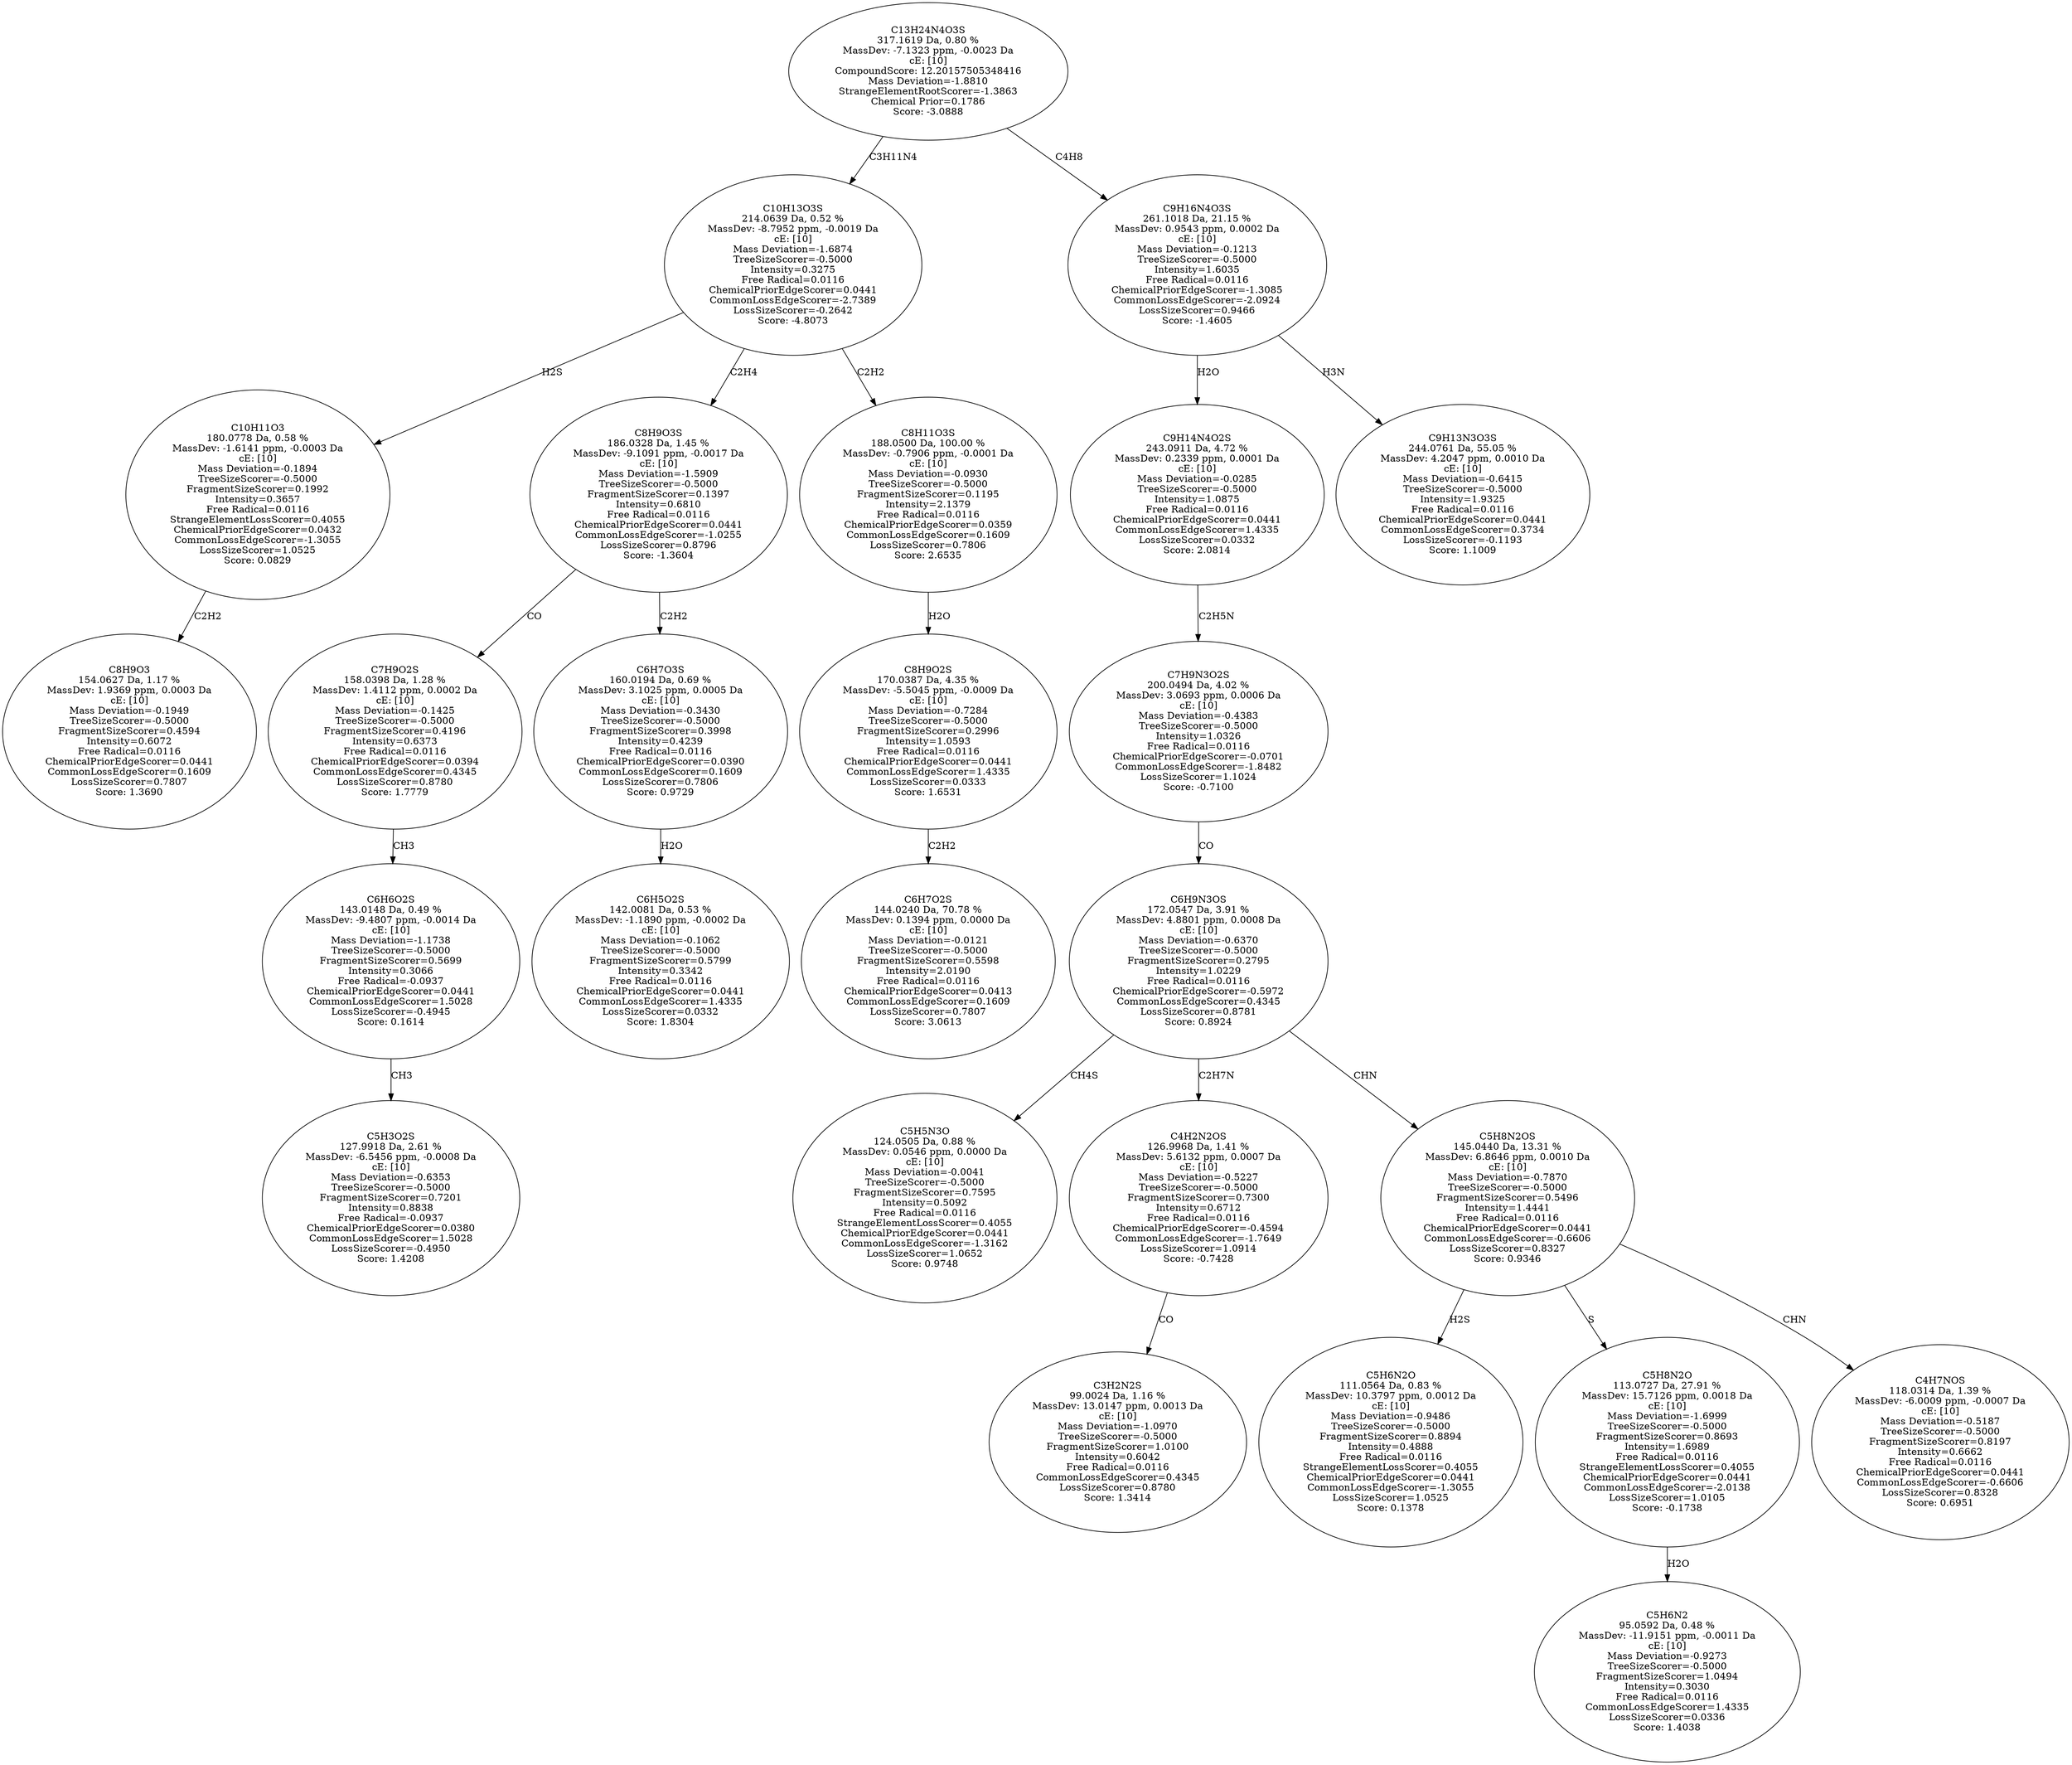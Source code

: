 strict digraph {
v1 [label="C8H9O3\n154.0627 Da, 1.17 %\nMassDev: 1.9369 ppm, 0.0003 Da\ncE: [10]\nMass Deviation=-0.1949\nTreeSizeScorer=-0.5000\nFragmentSizeScorer=0.4594\nIntensity=0.6072\nFree Radical=0.0116\nChemicalPriorEdgeScorer=0.0441\nCommonLossEdgeScorer=0.1609\nLossSizeScorer=0.7807\nScore: 1.3690"];
v2 [label="C10H11O3\n180.0778 Da, 0.58 %\nMassDev: -1.6141 ppm, -0.0003 Da\ncE: [10]\nMass Deviation=-0.1894\nTreeSizeScorer=-0.5000\nFragmentSizeScorer=0.1992\nIntensity=0.3657\nFree Radical=0.0116\nStrangeElementLossScorer=0.4055\nChemicalPriorEdgeScorer=0.0432\nCommonLossEdgeScorer=-1.3055\nLossSizeScorer=1.0525\nScore: 0.0829"];
v3 [label="C5H3O2S\n127.9918 Da, 2.61 %\nMassDev: -6.5456 ppm, -0.0008 Da\ncE: [10]\nMass Deviation=-0.6353\nTreeSizeScorer=-0.5000\nFragmentSizeScorer=0.7201\nIntensity=0.8838\nFree Radical=-0.0937\nChemicalPriorEdgeScorer=0.0380\nCommonLossEdgeScorer=1.5028\nLossSizeScorer=-0.4950\nScore: 1.4208"];
v4 [label="C6H6O2S\n143.0148 Da, 0.49 %\nMassDev: -9.4807 ppm, -0.0014 Da\ncE: [10]\nMass Deviation=-1.1738\nTreeSizeScorer=-0.5000\nFragmentSizeScorer=0.5699\nIntensity=0.3066\nFree Radical=-0.0937\nChemicalPriorEdgeScorer=0.0441\nCommonLossEdgeScorer=1.5028\nLossSizeScorer=-0.4945\nScore: 0.1614"];
v5 [label="C7H9O2S\n158.0398 Da, 1.28 %\nMassDev: 1.4112 ppm, 0.0002 Da\ncE: [10]\nMass Deviation=-0.1425\nTreeSizeScorer=-0.5000\nFragmentSizeScorer=0.4196\nIntensity=0.6373\nFree Radical=0.0116\nChemicalPriorEdgeScorer=0.0394\nCommonLossEdgeScorer=0.4345\nLossSizeScorer=0.8780\nScore: 1.7779"];
v6 [label="C6H5O2S\n142.0081 Da, 0.53 %\nMassDev: -1.1890 ppm, -0.0002 Da\ncE: [10]\nMass Deviation=-0.1062\nTreeSizeScorer=-0.5000\nFragmentSizeScorer=0.5799\nIntensity=0.3342\nFree Radical=0.0116\nChemicalPriorEdgeScorer=0.0441\nCommonLossEdgeScorer=1.4335\nLossSizeScorer=0.0332\nScore: 1.8304"];
v7 [label="C6H7O3S\n160.0194 Da, 0.69 %\nMassDev: 3.1025 ppm, 0.0005 Da\ncE: [10]\nMass Deviation=-0.3430\nTreeSizeScorer=-0.5000\nFragmentSizeScorer=0.3998\nIntensity=0.4239\nFree Radical=0.0116\nChemicalPriorEdgeScorer=0.0390\nCommonLossEdgeScorer=0.1609\nLossSizeScorer=0.7806\nScore: 0.9729"];
v8 [label="C8H9O3S\n186.0328 Da, 1.45 %\nMassDev: -9.1091 ppm, -0.0017 Da\ncE: [10]\nMass Deviation=-1.5909\nTreeSizeScorer=-0.5000\nFragmentSizeScorer=0.1397\nIntensity=0.6810\nFree Radical=0.0116\nChemicalPriorEdgeScorer=0.0441\nCommonLossEdgeScorer=-1.0255\nLossSizeScorer=0.8796\nScore: -1.3604"];
v9 [label="C6H7O2S\n144.0240 Da, 70.78 %\nMassDev: 0.1394 ppm, 0.0000 Da\ncE: [10]\nMass Deviation=-0.0121\nTreeSizeScorer=-0.5000\nFragmentSizeScorer=0.5598\nIntensity=2.0190\nFree Radical=0.0116\nChemicalPriorEdgeScorer=0.0413\nCommonLossEdgeScorer=0.1609\nLossSizeScorer=0.7807\nScore: 3.0613"];
v10 [label="C8H9O2S\n170.0387 Da, 4.35 %\nMassDev: -5.5045 ppm, -0.0009 Da\ncE: [10]\nMass Deviation=-0.7284\nTreeSizeScorer=-0.5000\nFragmentSizeScorer=0.2996\nIntensity=1.0593\nFree Radical=0.0116\nChemicalPriorEdgeScorer=0.0441\nCommonLossEdgeScorer=1.4335\nLossSizeScorer=0.0333\nScore: 1.6531"];
v11 [label="C8H11O3S\n188.0500 Da, 100.00 %\nMassDev: -0.7906 ppm, -0.0001 Da\ncE: [10]\nMass Deviation=-0.0930\nTreeSizeScorer=-0.5000\nFragmentSizeScorer=0.1195\nIntensity=2.1379\nFree Radical=0.0116\nChemicalPriorEdgeScorer=0.0359\nCommonLossEdgeScorer=0.1609\nLossSizeScorer=0.7806\nScore: 2.6535"];
v12 [label="C10H13O3S\n214.0639 Da, 0.52 %\nMassDev: -8.7952 ppm, -0.0019 Da\ncE: [10]\nMass Deviation=-1.6874\nTreeSizeScorer=-0.5000\nIntensity=0.3275\nFree Radical=0.0116\nChemicalPriorEdgeScorer=0.0441\nCommonLossEdgeScorer=-2.7389\nLossSizeScorer=-0.2642\nScore: -4.8073"];
v13 [label="C5H5N3O\n124.0505 Da, 0.88 %\nMassDev: 0.0546 ppm, 0.0000 Da\ncE: [10]\nMass Deviation=-0.0041\nTreeSizeScorer=-0.5000\nFragmentSizeScorer=0.7595\nIntensity=0.5092\nFree Radical=0.0116\nStrangeElementLossScorer=0.4055\nChemicalPriorEdgeScorer=0.0441\nCommonLossEdgeScorer=-1.3162\nLossSizeScorer=1.0652\nScore: 0.9748"];
v14 [label="C3H2N2S\n99.0024 Da, 1.16 %\nMassDev: 13.0147 ppm, 0.0013 Da\ncE: [10]\nMass Deviation=-1.0970\nTreeSizeScorer=-0.5000\nFragmentSizeScorer=1.0100\nIntensity=0.6042\nFree Radical=0.0116\nCommonLossEdgeScorer=0.4345\nLossSizeScorer=0.8780\nScore: 1.3414"];
v15 [label="C4H2N2OS\n126.9968 Da, 1.41 %\nMassDev: 5.6132 ppm, 0.0007 Da\ncE: [10]\nMass Deviation=-0.5227\nTreeSizeScorer=-0.5000\nFragmentSizeScorer=0.7300\nIntensity=0.6712\nFree Radical=0.0116\nChemicalPriorEdgeScorer=-0.4594\nCommonLossEdgeScorer=-1.7649\nLossSizeScorer=1.0914\nScore: -0.7428"];
v16 [label="C5H6N2O\n111.0564 Da, 0.83 %\nMassDev: 10.3797 ppm, 0.0012 Da\ncE: [10]\nMass Deviation=-0.9486\nTreeSizeScorer=-0.5000\nFragmentSizeScorer=0.8894\nIntensity=0.4888\nFree Radical=0.0116\nStrangeElementLossScorer=0.4055\nChemicalPriorEdgeScorer=0.0441\nCommonLossEdgeScorer=-1.3055\nLossSizeScorer=1.0525\nScore: 0.1378"];
v17 [label="C5H6N2\n95.0592 Da, 0.48 %\nMassDev: -11.9151 ppm, -0.0011 Da\ncE: [10]\nMass Deviation=-0.9273\nTreeSizeScorer=-0.5000\nFragmentSizeScorer=1.0494\nIntensity=0.3030\nFree Radical=0.0116\nCommonLossEdgeScorer=1.4335\nLossSizeScorer=0.0336\nScore: 1.4038"];
v18 [label="C5H8N2O\n113.0727 Da, 27.91 %\nMassDev: 15.7126 ppm, 0.0018 Da\ncE: [10]\nMass Deviation=-1.6999\nTreeSizeScorer=-0.5000\nFragmentSizeScorer=0.8693\nIntensity=1.6989\nFree Radical=0.0116\nStrangeElementLossScorer=0.4055\nChemicalPriorEdgeScorer=0.0441\nCommonLossEdgeScorer=-2.0138\nLossSizeScorer=1.0105\nScore: -0.1738"];
v19 [label="C4H7NOS\n118.0314 Da, 1.39 %\nMassDev: -6.0009 ppm, -0.0007 Da\ncE: [10]\nMass Deviation=-0.5187\nTreeSizeScorer=-0.5000\nFragmentSizeScorer=0.8197\nIntensity=0.6662\nFree Radical=0.0116\nChemicalPriorEdgeScorer=0.0441\nCommonLossEdgeScorer=-0.6606\nLossSizeScorer=0.8328\nScore: 0.6951"];
v20 [label="C5H8N2OS\n145.0440 Da, 13.31 %\nMassDev: 6.8646 ppm, 0.0010 Da\ncE: [10]\nMass Deviation=-0.7870\nTreeSizeScorer=-0.5000\nFragmentSizeScorer=0.5496\nIntensity=1.4441\nFree Radical=0.0116\nChemicalPriorEdgeScorer=0.0441\nCommonLossEdgeScorer=-0.6606\nLossSizeScorer=0.8327\nScore: 0.9346"];
v21 [label="C6H9N3OS\n172.0547 Da, 3.91 %\nMassDev: 4.8801 ppm, 0.0008 Da\ncE: [10]\nMass Deviation=-0.6370\nTreeSizeScorer=-0.5000\nFragmentSizeScorer=0.2795\nIntensity=1.0229\nFree Radical=0.0116\nChemicalPriorEdgeScorer=-0.5972\nCommonLossEdgeScorer=0.4345\nLossSizeScorer=0.8781\nScore: 0.8924"];
v22 [label="C7H9N3O2S\n200.0494 Da, 4.02 %\nMassDev: 3.0693 ppm, 0.0006 Da\ncE: [10]\nMass Deviation=-0.4383\nTreeSizeScorer=-0.5000\nIntensity=1.0326\nFree Radical=0.0116\nChemicalPriorEdgeScorer=-0.0701\nCommonLossEdgeScorer=-1.8482\nLossSizeScorer=1.1024\nScore: -0.7100"];
v23 [label="C9H14N4O2S\n243.0911 Da, 4.72 %\nMassDev: 0.2339 ppm, 0.0001 Da\ncE: [10]\nMass Deviation=-0.0285\nTreeSizeScorer=-0.5000\nIntensity=1.0875\nFree Radical=0.0116\nChemicalPriorEdgeScorer=0.0441\nCommonLossEdgeScorer=1.4335\nLossSizeScorer=0.0332\nScore: 2.0814"];
v24 [label="C9H13N3O3S\n244.0761 Da, 55.05 %\nMassDev: 4.2047 ppm, 0.0010 Da\ncE: [10]\nMass Deviation=-0.6415\nTreeSizeScorer=-0.5000\nIntensity=1.9325\nFree Radical=0.0116\nChemicalPriorEdgeScorer=0.0441\nCommonLossEdgeScorer=0.3734\nLossSizeScorer=-0.1193\nScore: 1.1009"];
v25 [label="C9H16N4O3S\n261.1018 Da, 21.15 %\nMassDev: 0.9543 ppm, 0.0002 Da\ncE: [10]\nMass Deviation=-0.1213\nTreeSizeScorer=-0.5000\nIntensity=1.6035\nFree Radical=0.0116\nChemicalPriorEdgeScorer=-1.3085\nCommonLossEdgeScorer=-2.0924\nLossSizeScorer=0.9466\nScore: -1.4605"];
v26 [label="C13H24N4O3S\n317.1619 Da, 0.80 %\nMassDev: -7.1323 ppm, -0.0023 Da\ncE: [10]\nCompoundScore: 12.20157505348416\nMass Deviation=-1.8810\nStrangeElementRootScorer=-1.3863\nChemical Prior=0.1786\nScore: -3.0888"];
v2 -> v1 [label="C2H2"];
v12 -> v2 [label="H2S"];
v4 -> v3 [label="CH3"];
v5 -> v4 [label="CH3"];
v8 -> v5 [label="CO"];
v7 -> v6 [label="H2O"];
v8 -> v7 [label="C2H2"];
v12 -> v8 [label="C2H4"];
v10 -> v9 [label="C2H2"];
v11 -> v10 [label="H2O"];
v12 -> v11 [label="C2H2"];
v26 -> v12 [label="C3H11N4"];
v21 -> v13 [label="CH4S"];
v15 -> v14 [label="CO"];
v21 -> v15 [label="C2H7N"];
v20 -> v16 [label="H2S"];
v18 -> v17 [label="H2O"];
v20 -> v18 [label="S"];
v20 -> v19 [label="CHN"];
v21 -> v20 [label="CHN"];
v22 -> v21 [label="CO"];
v23 -> v22 [label="C2H5N"];
v25 -> v23 [label="H2O"];
v25 -> v24 [label="H3N"];
v26 -> v25 [label="C4H8"];
}